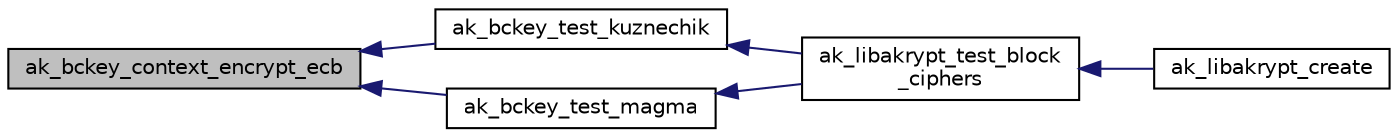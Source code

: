 digraph "ak_bckey_context_encrypt_ecb"
{
  edge [fontname="Helvetica",fontsize="10",labelfontname="Helvetica",labelfontsize="10"];
  node [fontname="Helvetica",fontsize="10",shape=record];
  rankdir="LR";
  Node1 [label="ak_bckey_context_encrypt_ecb",height=0.2,width=0.4,color="black", fillcolor="grey75", style="filled", fontcolor="black"];
  Node1 -> Node2 [dir="back",color="midnightblue",fontsize="10",style="solid",fontname="Helvetica"];
  Node2 [label="ak_bckey_test_kuznechik",height=0.2,width=0.4,color="black", fillcolor="white", style="filled",URL="$ak__kuznechik_8c.html#a9df2b7d49f780e2276dcd2636f8a2378",tooltip="Тестирование корректной работы алгоритма блочного шифрования Кузнечик. "];
  Node2 -> Node3 [dir="back",color="midnightblue",fontsize="10",style="solid",fontname="Helvetica"];
  Node3 [label="ak_libakrypt_test_block\l_ciphers",height=0.2,width=0.4,color="black", fillcolor="white", style="filled",URL="$ak__libakrypt_8c.html#abf5c8b06ef1f02d3311cebe8625fa68d",tooltip="Функция проверяет корректность реализации блочных шифрова и режимов их использования. "];
  Node3 -> Node4 [dir="back",color="midnightblue",fontsize="10",style="solid",fontname="Helvetica"];
  Node4 [label="ak_libakrypt_create",height=0.2,width=0.4,color="black", fillcolor="white", style="filled",URL="$libakrypt_8h.html#a3f840f1a40839f867ba729aa1c5d67b8",tooltip="Функция инициализации и тестирования криптографических механизмов библиотеки. "];
  Node1 -> Node5 [dir="back",color="midnightblue",fontsize="10",style="solid",fontname="Helvetica"];
  Node5 [label="ak_bckey_test_magma",height=0.2,width=0.4,color="black", fillcolor="white", style="filled",URL="$ak__magma_8c.html#a3383cdf45668361958960d79d30cc644",tooltip="Тестирование корректной работы алгоритма блочного шифрования Магма. "];
  Node5 -> Node3 [dir="back",color="midnightblue",fontsize="10",style="solid",fontname="Helvetica"];
}
